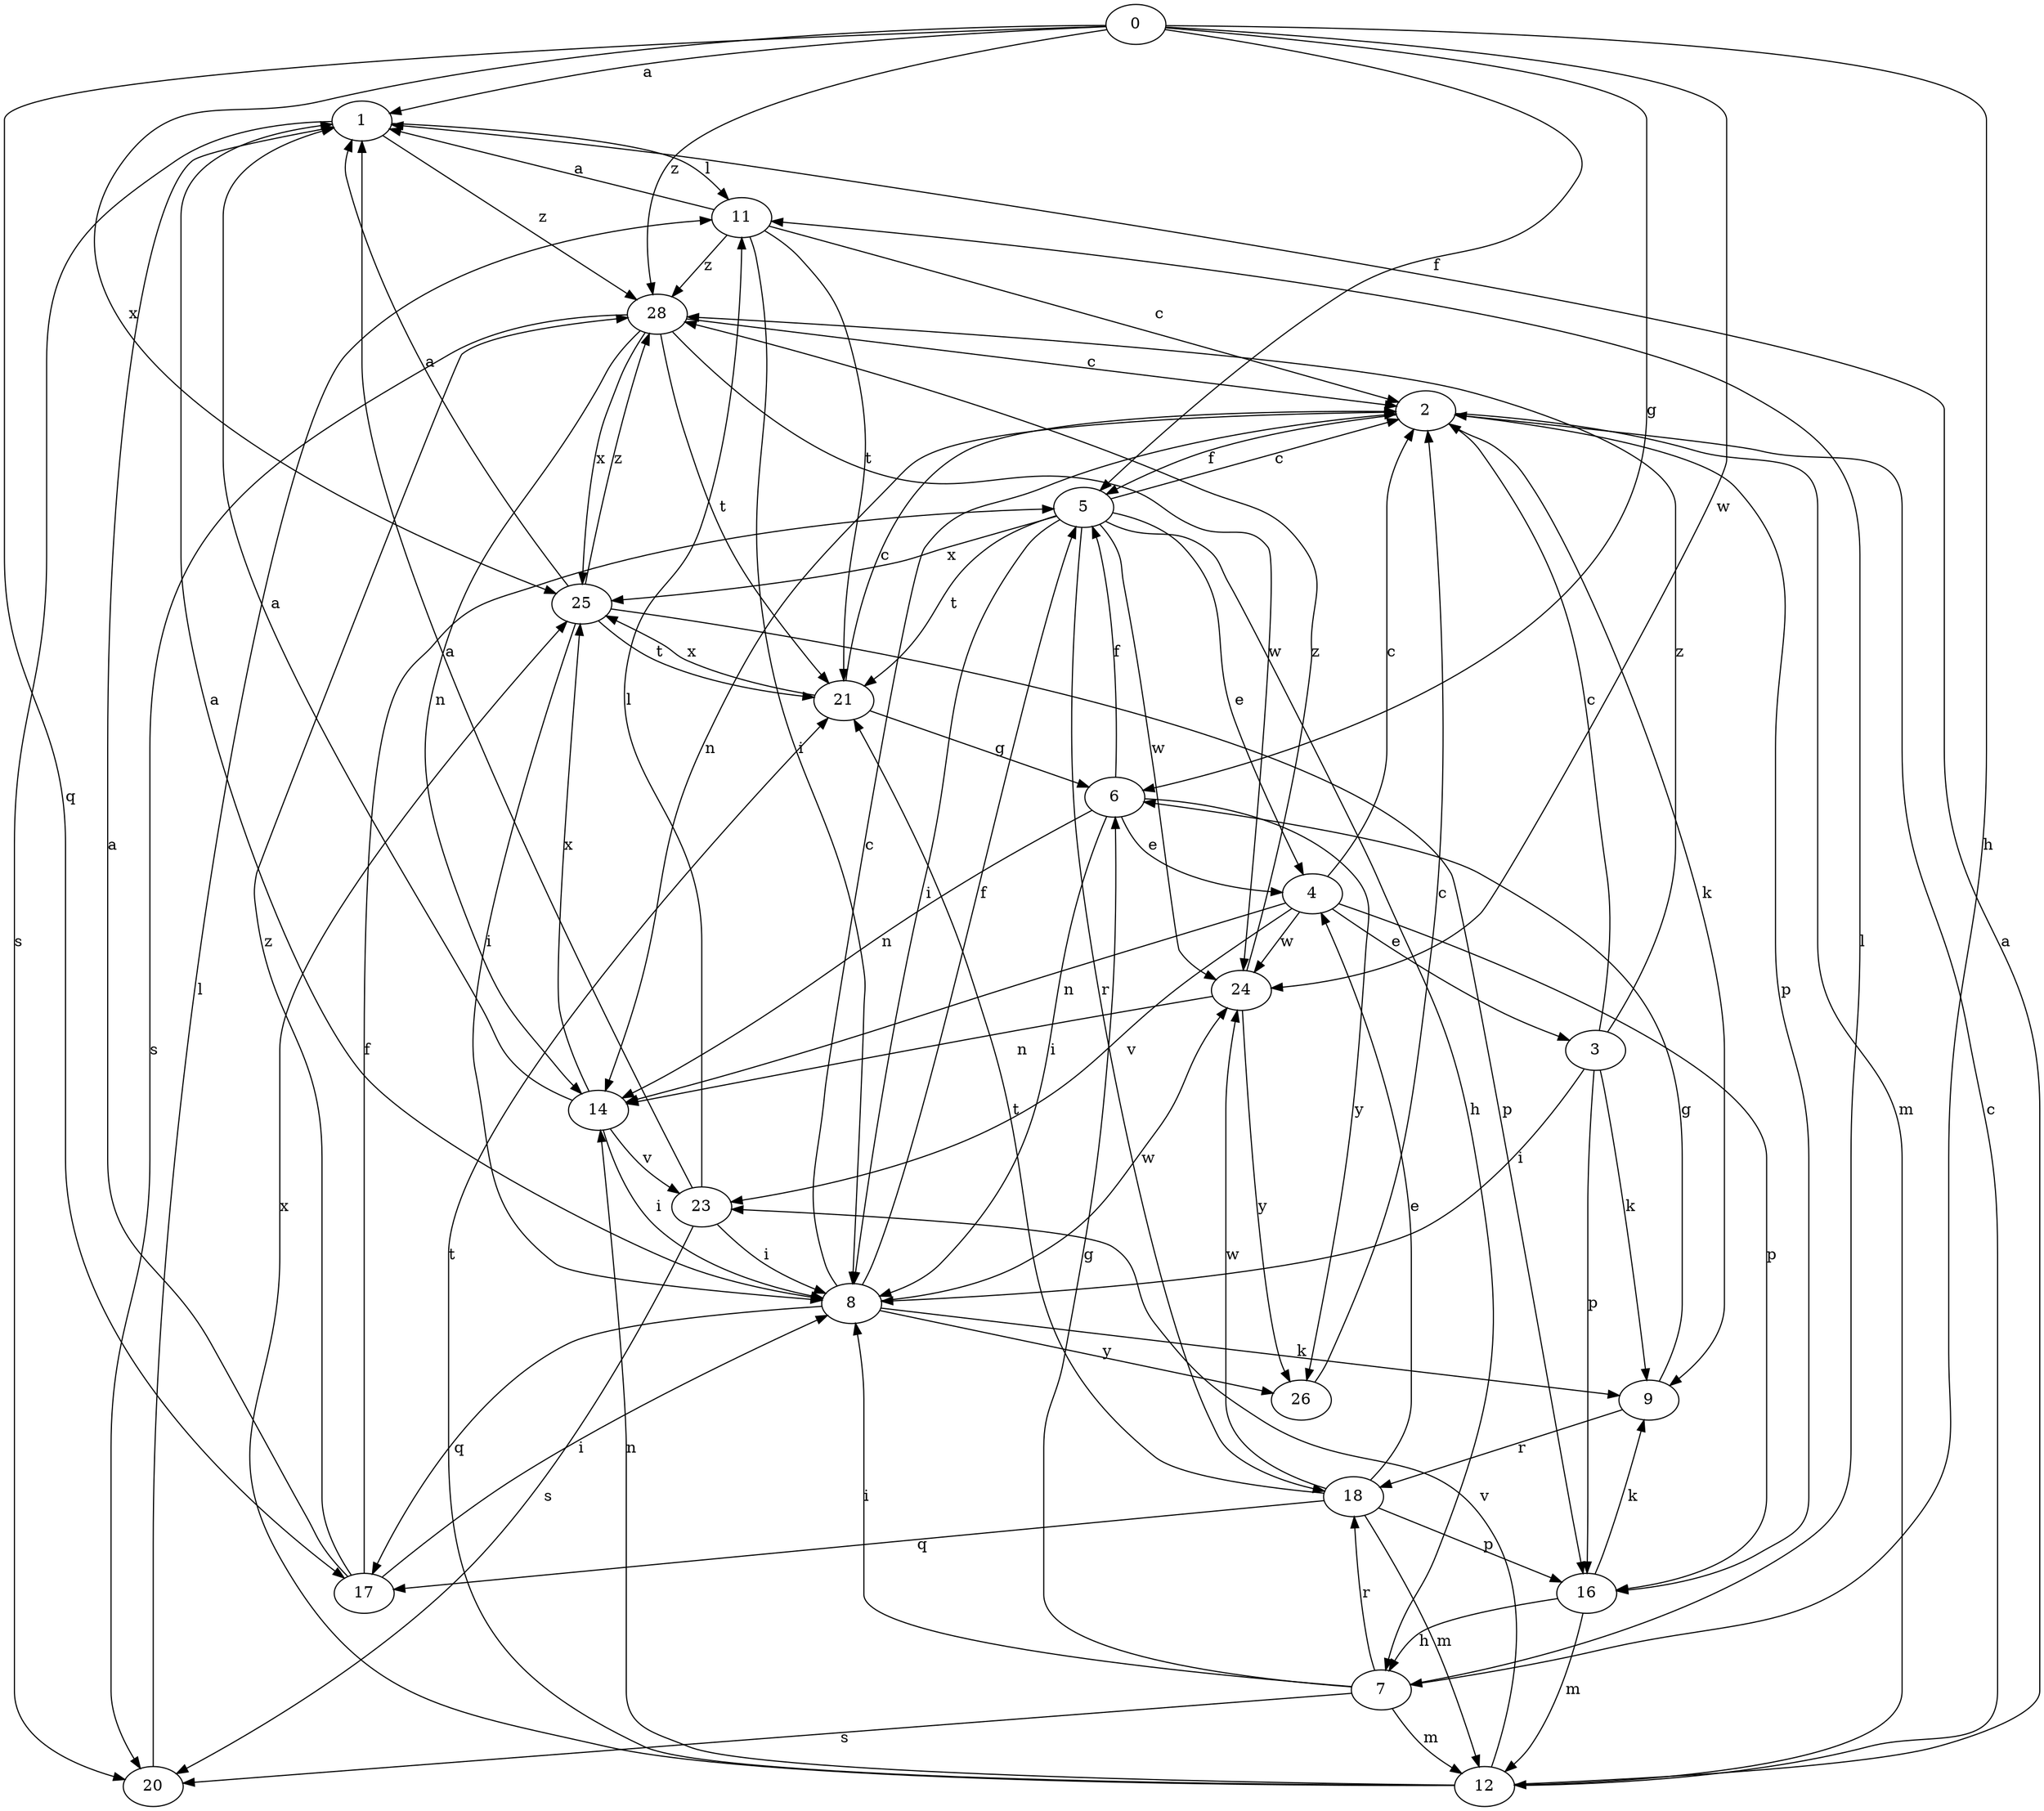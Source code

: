 strict digraph  {
0;
1;
2;
3;
4;
5;
6;
7;
8;
9;
11;
12;
14;
16;
17;
18;
20;
21;
23;
24;
25;
26;
28;
0 -> 1  [label=a];
0 -> 5  [label=f];
0 -> 6  [label=g];
0 -> 7  [label=h];
0 -> 17  [label=q];
0 -> 24  [label=w];
0 -> 25  [label=x];
0 -> 28  [label=z];
1 -> 11  [label=l];
1 -> 20  [label=s];
1 -> 28  [label=z];
2 -> 5  [label=f];
2 -> 9  [label=k];
2 -> 12  [label=m];
2 -> 14  [label=n];
2 -> 16  [label=p];
3 -> 2  [label=c];
3 -> 8  [label=i];
3 -> 9  [label=k];
3 -> 16  [label=p];
3 -> 28  [label=z];
4 -> 2  [label=c];
4 -> 3  [label=e];
4 -> 14  [label=n];
4 -> 16  [label=p];
4 -> 23  [label=v];
4 -> 24  [label=w];
5 -> 2  [label=c];
5 -> 4  [label=e];
5 -> 7  [label=h];
5 -> 8  [label=i];
5 -> 18  [label=r];
5 -> 21  [label=t];
5 -> 24  [label=w];
5 -> 25  [label=x];
6 -> 4  [label=e];
6 -> 5  [label=f];
6 -> 8  [label=i];
6 -> 14  [label=n];
6 -> 26  [label=y];
7 -> 6  [label=g];
7 -> 8  [label=i];
7 -> 11  [label=l];
7 -> 12  [label=m];
7 -> 18  [label=r];
7 -> 20  [label=s];
8 -> 1  [label=a];
8 -> 2  [label=c];
8 -> 5  [label=f];
8 -> 9  [label=k];
8 -> 17  [label=q];
8 -> 24  [label=w];
8 -> 26  [label=y];
9 -> 6  [label=g];
9 -> 18  [label=r];
11 -> 1  [label=a];
11 -> 2  [label=c];
11 -> 8  [label=i];
11 -> 21  [label=t];
11 -> 28  [label=z];
12 -> 1  [label=a];
12 -> 2  [label=c];
12 -> 14  [label=n];
12 -> 21  [label=t];
12 -> 23  [label=v];
12 -> 25  [label=x];
14 -> 1  [label=a];
14 -> 8  [label=i];
14 -> 23  [label=v];
14 -> 25  [label=x];
16 -> 7  [label=h];
16 -> 9  [label=k];
16 -> 12  [label=m];
17 -> 1  [label=a];
17 -> 5  [label=f];
17 -> 8  [label=i];
17 -> 28  [label=z];
18 -> 4  [label=e];
18 -> 12  [label=m];
18 -> 16  [label=p];
18 -> 17  [label=q];
18 -> 21  [label=t];
18 -> 24  [label=w];
20 -> 11  [label=l];
21 -> 2  [label=c];
21 -> 6  [label=g];
21 -> 25  [label=x];
23 -> 1  [label=a];
23 -> 8  [label=i];
23 -> 11  [label=l];
23 -> 20  [label=s];
24 -> 14  [label=n];
24 -> 26  [label=y];
24 -> 28  [label=z];
25 -> 1  [label=a];
25 -> 8  [label=i];
25 -> 16  [label=p];
25 -> 21  [label=t];
25 -> 28  [label=z];
26 -> 2  [label=c];
28 -> 2  [label=c];
28 -> 14  [label=n];
28 -> 20  [label=s];
28 -> 21  [label=t];
28 -> 24  [label=w];
28 -> 25  [label=x];
}
